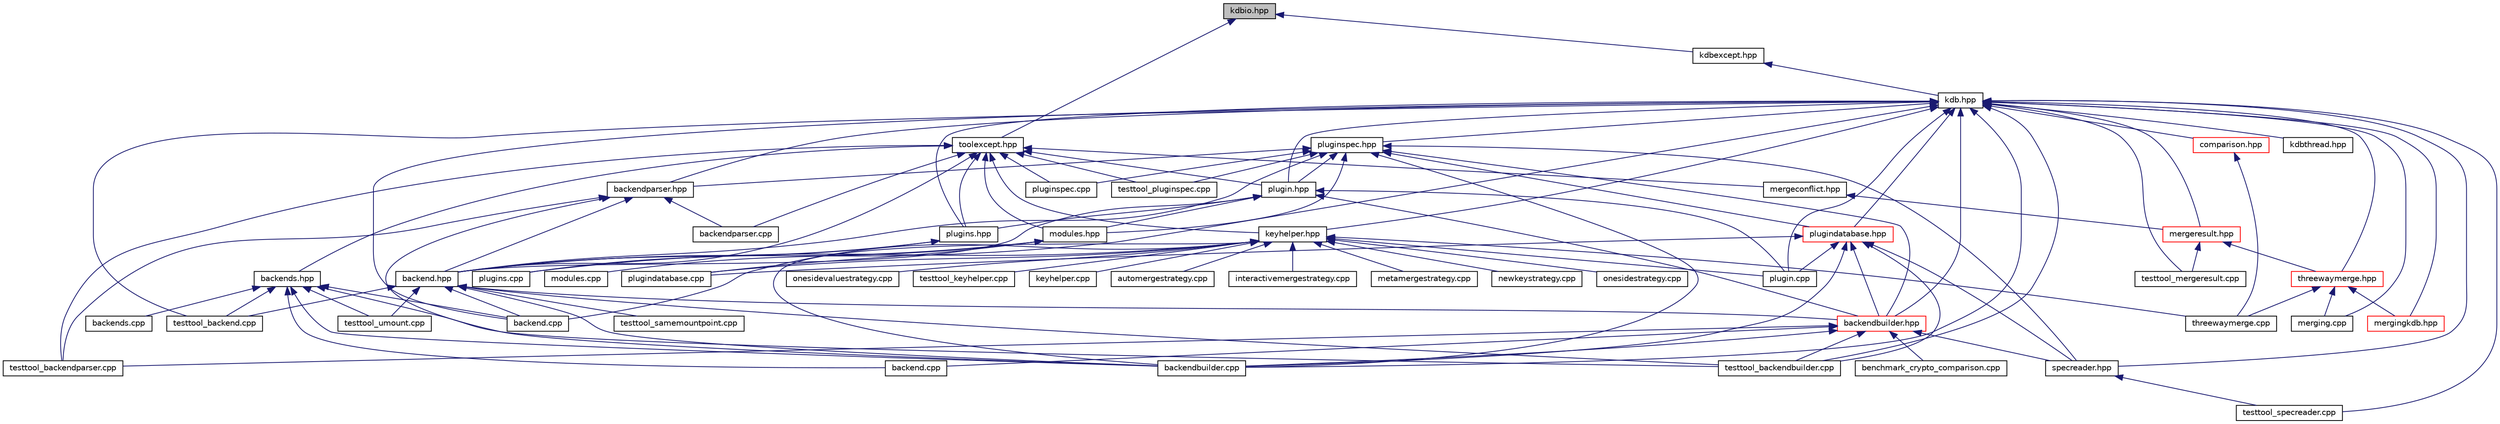 digraph "kdbio.hpp"
{
 // LATEX_PDF_SIZE
  edge [fontname="Helvetica",fontsize="10",labelfontname="Helvetica",labelfontsize="10"];
  node [fontname="Helvetica",fontsize="10",shape=record];
  Node12 [label="kdbio.hpp",height=0.2,width=0.4,color="black", fillcolor="grey75", style="filled", fontcolor="black",tooltip=" "];
  Node12 -> Node13 [dir="back",color="midnightblue",fontsize="10",style="solid"];
  Node13 [label="toolexcept.hpp",height=0.2,width=0.4,color="black", fillcolor="white", style="filled",URL="$toolexcept_8hpp.html",tooltip="Implementation of all exceptions elektratools library might throw."];
  Node13 -> Node14 [dir="back",color="midnightblue",fontsize="10",style="solid"];
  Node14 [label="backend.hpp",height=0.2,width=0.4,color="black", fillcolor="white", style="filled",URL="$backend_8hpp.html",tooltip="Implements a way to deal with a backend."];
  Node14 -> Node15 [dir="back",color="midnightblue",fontsize="10",style="solid"];
  Node15 [label="backendbuilder.hpp",height=0.2,width=0.4,color="red", fillcolor="white", style="filled",URL="$backendbuilder_8hpp.html",tooltip="Implements a way to build backends."];
  Node15 -> Node16 [dir="back",color="midnightblue",fontsize="10",style="solid"];
  Node16 [label="benchmark_crypto_comparison.cpp",height=0.2,width=0.4,color="black", fillcolor="white", style="filled",URL="$benchmark__crypto__comparison_8cpp.html",tooltip="benchmark for comparing the cryptographic providers used in the crypto plugin."];
  Node15 -> Node18 [dir="back",color="midnightblue",fontsize="10",style="solid"];
  Node18 [label="backend.cpp",height=0.2,width=0.4,color="black", fillcolor="white", style="filled",URL="$examples_2backend_8cpp.html",tooltip=" "];
  Node15 -> Node19 [dir="back",color="midnightblue",fontsize="10",style="solid"];
  Node19 [label="specreader.hpp",height=0.2,width=0.4,color="black", fillcolor="white", style="filled",URL="$specreader_8hpp.html",tooltip="Implements a way to read spec for mounting purposes."];
  Node19 -> Node20 [dir="back",color="midnightblue",fontsize="10",style="solid"];
  Node20 [label="testtool_specreader.cpp",height=0.2,width=0.4,color="black", fillcolor="white", style="filled",URL="$testtool__specreader_8cpp.html",tooltip="Tests for the spec readerclass."];
  Node15 -> Node21 [dir="back",color="midnightblue",fontsize="10",style="solid"];
  Node21 [label="backendbuilder.cpp",height=0.2,width=0.4,color="black", fillcolor="white", style="filled",URL="$backendbuilder_8cpp.html",tooltip="Implementation of backend builder."];
  Node15 -> Node22 [dir="back",color="midnightblue",fontsize="10",style="solid"];
  Node22 [label="testtool_backendbuilder.cpp",height=0.2,width=0.4,color="black", fillcolor="white", style="filled",URL="$testtool__backendbuilder_8cpp.html",tooltip="Tests for the Backend builder class."];
  Node15 -> Node23 [dir="back",color="midnightblue",fontsize="10",style="solid"];
  Node23 [label="testtool_backendparser.cpp",height=0.2,width=0.4,color="black", fillcolor="white", style="filled",URL="$testtool__backendparser_8cpp.html",tooltip="Tests for the Backend parser class."];
  Node14 -> Node24 [dir="back",color="midnightblue",fontsize="10",style="solid"];
  Node24 [label="backend.cpp",height=0.2,width=0.4,color="black", fillcolor="white", style="filled",URL="$src_2backend_8cpp.html",tooltip="Implementation of backend."];
  Node14 -> Node21 [dir="back",color="midnightblue",fontsize="10",style="solid"];
  Node14 -> Node25 [dir="back",color="midnightblue",fontsize="10",style="solid"];
  Node25 [label="testtool_backend.cpp",height=0.2,width=0.4,color="black", fillcolor="white", style="filled",URL="$testtool__backend_8cpp.html",tooltip="Tests for the Backend class."];
  Node14 -> Node22 [dir="back",color="midnightblue",fontsize="10",style="solid"];
  Node14 -> Node26 [dir="back",color="midnightblue",fontsize="10",style="solid"];
  Node26 [label="testtool_samemountpoint.cpp",height=0.2,width=0.4,color="black", fillcolor="white", style="filled",URL="$testtool__samemountpoint_8cpp.html",tooltip="Tests for the Backend class."];
  Node14 -> Node27 [dir="back",color="midnightblue",fontsize="10",style="solid"];
  Node27 [label="testtool_umount.cpp",height=0.2,width=0.4,color="black", fillcolor="white", style="filled",URL="$testtool__umount_8cpp.html",tooltip="Tests for the umount."];
  Node13 -> Node28 [dir="back",color="midnightblue",fontsize="10",style="solid"];
  Node28 [label="backends.hpp",height=0.2,width=0.4,color="black", fillcolor="white", style="filled",URL="$backends_8hpp.html",tooltip="Allows one to list all available backends."];
  Node28 -> Node18 [dir="back",color="midnightblue",fontsize="10",style="solid"];
  Node28 -> Node24 [dir="back",color="midnightblue",fontsize="10",style="solid"];
  Node28 -> Node21 [dir="back",color="midnightblue",fontsize="10",style="solid"];
  Node28 -> Node29 [dir="back",color="midnightblue",fontsize="10",style="solid"];
  Node29 [label="backends.cpp",height=0.2,width=0.4,color="black", fillcolor="white", style="filled",URL="$backends_8cpp.html",tooltip=" "];
  Node28 -> Node25 [dir="back",color="midnightblue",fontsize="10",style="solid"];
  Node28 -> Node22 [dir="back",color="midnightblue",fontsize="10",style="solid"];
  Node28 -> Node27 [dir="back",color="midnightblue",fontsize="10",style="solid"];
  Node13 -> Node30 [dir="back",color="midnightblue",fontsize="10",style="solid"];
  Node30 [label="keyhelper.hpp",height=0.2,width=0.4,color="black", fillcolor="white", style="filled",URL="$keyhelper_8hpp.html",tooltip="Key helper functions."];
  Node30 -> Node24 [dir="back",color="midnightblue",fontsize="10",style="solid"];
  Node30 -> Node21 [dir="back",color="midnightblue",fontsize="10",style="solid"];
  Node30 -> Node31 [dir="back",color="midnightblue",fontsize="10",style="solid"];
  Node31 [label="keyhelper.cpp",height=0.2,width=0.4,color="black", fillcolor="white", style="filled",URL="$keyhelper_8cpp.html",tooltip="Key helper functions."];
  Node30 -> Node32 [dir="back",color="midnightblue",fontsize="10",style="solid"];
  Node32 [label="automergestrategy.cpp",height=0.2,width=0.4,color="black", fillcolor="white", style="filled",URL="$automergestrategy_8cpp.html",tooltip="Implementation of AutoMergeStrategy."];
  Node30 -> Node33 [dir="back",color="midnightblue",fontsize="10",style="solid"];
  Node33 [label="interactivemergestrategy.cpp",height=0.2,width=0.4,color="black", fillcolor="white", style="filled",URL="$interactivemergestrategy_8cpp.html",tooltip="Implementation of InteractiveMergeStrategy."];
  Node30 -> Node34 [dir="back",color="midnightblue",fontsize="10",style="solid"];
  Node34 [label="metamergestrategy.cpp",height=0.2,width=0.4,color="black", fillcolor="white", style="filled",URL="$metamergestrategy_8cpp.html",tooltip="Implementation of MetaMergeStrategy."];
  Node30 -> Node35 [dir="back",color="midnightblue",fontsize="10",style="solid"];
  Node35 [label="newkeystrategy.cpp",height=0.2,width=0.4,color="black", fillcolor="white", style="filled",URL="$newkeystrategy_8cpp.html",tooltip="Implementation of OneSideStrategy."];
  Node30 -> Node36 [dir="back",color="midnightblue",fontsize="10",style="solid"];
  Node36 [label="onesidestrategy.cpp",height=0.2,width=0.4,color="black", fillcolor="white", style="filled",URL="$onesidestrategy_8cpp.html",tooltip="Implementation of OneSideStrategy."];
  Node30 -> Node37 [dir="back",color="midnightblue",fontsize="10",style="solid"];
  Node37 [label="onesidevaluestrategy.cpp",height=0.2,width=0.4,color="black", fillcolor="white", style="filled",URL="$onesidevaluestrategy_8cpp.html",tooltip="Implementation of OneSideStrategy."];
  Node30 -> Node38 [dir="back",color="midnightblue",fontsize="10",style="solid"];
  Node38 [label="threewaymerge.cpp",height=0.2,width=0.4,color="black", fillcolor="white", style="filled",URL="$threewaymerge_8cpp.html",tooltip="Implementation of ThreeWayMerge."];
  Node30 -> Node39 [dir="back",color="midnightblue",fontsize="10",style="solid"];
  Node39 [label="plugin.cpp",height=0.2,width=0.4,color="black", fillcolor="white", style="filled",URL="$plugin_8cpp.html",tooltip="Implementation of plugin."];
  Node30 -> Node40 [dir="back",color="midnightblue",fontsize="10",style="solid"];
  Node40 [label="plugindatabase.cpp",height=0.2,width=0.4,color="black", fillcolor="white", style="filled",URL="$plugindatabase_8cpp.html",tooltip="Implementation of PluginDatabase(s)"];
  Node30 -> Node41 [dir="back",color="midnightblue",fontsize="10",style="solid"];
  Node41 [label="plugins.cpp",height=0.2,width=0.4,color="black", fillcolor="white", style="filled",URL="$plugins_8cpp.html",tooltip="Implementation of set/get/error plugins."];
  Node30 -> Node42 [dir="back",color="midnightblue",fontsize="10",style="solid"];
  Node42 [label="testtool_keyhelper.cpp",height=0.2,width=0.4,color="black", fillcolor="white", style="filled",URL="$testtool__keyhelper_8cpp.html",tooltip="Tests for the key helper."];
  Node13 -> Node43 [dir="back",color="midnightblue",fontsize="10",style="solid"];
  Node43 [label="mergeconflict.hpp",height=0.2,width=0.4,color="black", fillcolor="white", style="filled",URL="$mergeconflict_8hpp.html",tooltip="Models a merge conflict."];
  Node43 -> Node44 [dir="back",color="midnightblue",fontsize="10",style="solid"];
  Node44 [label="mergeresult.hpp",height=0.2,width=0.4,color="red", fillcolor="white", style="filled",URL="$mergeresult_8hpp.html",tooltip="Class modelling the result of a three way merge."];
  Node44 -> Node60 [dir="back",color="midnightblue",fontsize="10",style="solid"];
  Node60 [label="threewaymerge.hpp",height=0.2,width=0.4,color="red", fillcolor="white", style="filled",URL="$threewaymerge_8hpp.html",tooltip="Implements a way to build and deal with a backend."];
  Node60 -> Node61 [dir="back",color="midnightblue",fontsize="10",style="solid"];
  Node61 [label="merging.cpp",height=0.2,width=0.4,color="black", fillcolor="white", style="filled",URL="$merging_8cpp.html",tooltip=" "];
  Node60 -> Node68 [dir="back",color="midnightblue",fontsize="10",style="solid"];
  Node68 [label="mergingkdb.hpp",height=0.2,width=0.4,color="red", fillcolor="white", style="filled",URL="$mergingkdb_8hpp.html",tooltip=" "];
  Node60 -> Node38 [dir="back",color="midnightblue",fontsize="10",style="solid"];
  Node44 -> Node74 [dir="back",color="midnightblue",fontsize="10",style="solid"];
  Node74 [label="testtool_mergeresult.cpp",height=0.2,width=0.4,color="black", fillcolor="white", style="filled",URL="$testtool__mergeresult_8cpp.html",tooltip="Tests for the Mergeresult class."];
  Node13 -> Node75 [dir="back",color="midnightblue",fontsize="10",style="solid"];
  Node75 [label="modules.hpp",height=0.2,width=0.4,color="black", fillcolor="white", style="filled",URL="$modules_8hpp.html",tooltip="Allows one to load plugins."];
  Node75 -> Node14 [dir="back",color="midnightblue",fontsize="10",style="solid"];
  Node75 -> Node76 [dir="back",color="midnightblue",fontsize="10",style="solid"];
  Node76 [label="modules.cpp",height=0.2,width=0.4,color="black", fillcolor="white", style="filled",URL="$modules_8cpp.html",tooltip="Implementation of module loading."];
  Node75 -> Node40 [dir="back",color="midnightblue",fontsize="10",style="solid"];
  Node13 -> Node77 [dir="back",color="midnightblue",fontsize="10",style="solid"];
  Node77 [label="plugin.hpp",height=0.2,width=0.4,color="black", fillcolor="white", style="filled",URL="$plugin_8hpp.html",tooltip="Header file of plugin."];
  Node77 -> Node14 [dir="back",color="midnightblue",fontsize="10",style="solid"];
  Node77 -> Node15 [dir="back",color="midnightblue",fontsize="10",style="solid"];
  Node77 -> Node75 [dir="back",color="midnightblue",fontsize="10",style="solid"];
  Node77 -> Node78 [dir="back",color="midnightblue",fontsize="10",style="solid"];
  Node78 [label="plugins.hpp",height=0.2,width=0.4,color="black", fillcolor="white", style="filled",URL="$plugins_8hpp.html",tooltip="Implementation of get/set and error plugins."];
  Node78 -> Node14 [dir="back",color="midnightblue",fontsize="10",style="solid"];
  Node78 -> Node41 [dir="back",color="midnightblue",fontsize="10",style="solid"];
  Node77 -> Node39 [dir="back",color="midnightblue",fontsize="10",style="solid"];
  Node13 -> Node78 [dir="back",color="midnightblue",fontsize="10",style="solid"];
  Node13 -> Node79 [dir="back",color="midnightblue",fontsize="10",style="solid"];
  Node79 [label="backendparser.cpp",height=0.2,width=0.4,color="black", fillcolor="white", style="filled",URL="$backendparser_8cpp.html",tooltip="Tests for the Backend parser class."];
  Node13 -> Node80 [dir="back",color="midnightblue",fontsize="10",style="solid"];
  Node80 [label="pluginspec.cpp",height=0.2,width=0.4,color="black", fillcolor="white", style="filled",URL="$pluginspec_8cpp.html",tooltip="Implementation of plugin spec."];
  Node13 -> Node23 [dir="back",color="midnightblue",fontsize="10",style="solid"];
  Node13 -> Node81 [dir="back",color="midnightblue",fontsize="10",style="solid"];
  Node81 [label="testtool_pluginspec.cpp",height=0.2,width=0.4,color="black", fillcolor="white", style="filled",URL="$testtool__pluginspec_8cpp.html",tooltip="Tests for the pluginspec class."];
  Node12 -> Node82 [dir="back",color="midnightblue",fontsize="10",style="solid"];
  Node82 [label="kdbexcept.hpp",height=0.2,width=0.4,color="black", fillcolor="white", style="filled",URL="$kdbexcept_8hpp.html",tooltip=" "];
  Node82 -> Node83 [dir="back",color="midnightblue",fontsize="10",style="solid"];
  Node83 [label="kdb.hpp",height=0.2,width=0.4,color="black", fillcolor="white", style="filled",URL="$kdb_8hpp.html",tooltip=" "];
  Node83 -> Node61 [dir="back",color="midnightblue",fontsize="10",style="solid"];
  Node83 -> Node14 [dir="back",color="midnightblue",fontsize="10",style="solid"];
  Node83 -> Node15 [dir="back",color="midnightblue",fontsize="10",style="solid"];
  Node83 -> Node84 [dir="back",color="midnightblue",fontsize="10",style="solid"];
  Node84 [label="backendparser.hpp",height=0.2,width=0.4,color="black", fillcolor="white", style="filled",URL="$backendparser_8hpp.html",tooltip="Implements ways to parse backends."];
  Node84 -> Node14 [dir="back",color="midnightblue",fontsize="10",style="solid"];
  Node84 -> Node21 [dir="back",color="midnightblue",fontsize="10",style="solid"];
  Node84 -> Node79 [dir="back",color="midnightblue",fontsize="10",style="solid"];
  Node84 -> Node23 [dir="back",color="midnightblue",fontsize="10",style="solid"];
  Node83 -> Node85 [dir="back",color="midnightblue",fontsize="10",style="solid"];
  Node85 [label="comparison.hpp",height=0.2,width=0.4,color="red", fillcolor="white", style="filled",URL="$comparison_8hpp.html",tooltip="Comparison helper functions."];
  Node85 -> Node38 [dir="back",color="midnightblue",fontsize="10",style="solid"];
  Node83 -> Node30 [dir="back",color="midnightblue",fontsize="10",style="solid"];
  Node83 -> Node44 [dir="back",color="midnightblue",fontsize="10",style="solid"];
  Node83 -> Node68 [dir="back",color="midnightblue",fontsize="10",style="solid"];
  Node83 -> Node60 [dir="back",color="midnightblue",fontsize="10",style="solid"];
  Node83 -> Node77 [dir="back",color="midnightblue",fontsize="10",style="solid"];
  Node83 -> Node88 [dir="back",color="midnightblue",fontsize="10",style="solid"];
  Node88 [label="plugindatabase.hpp",height=0.2,width=0.4,color="red", fillcolor="white", style="filled",URL="$plugindatabase_8hpp.html",tooltip="Interface to all plugins."];
  Node88 -> Node15 [dir="back",color="midnightblue",fontsize="10",style="solid"];
  Node88 -> Node19 [dir="back",color="midnightblue",fontsize="10",style="solid"];
  Node88 -> Node21 [dir="back",color="midnightblue",fontsize="10",style="solid"];
  Node88 -> Node39 [dir="back",color="midnightblue",fontsize="10",style="solid"];
  Node88 -> Node40 [dir="back",color="midnightblue",fontsize="10",style="solid"];
  Node88 -> Node22 [dir="back",color="midnightblue",fontsize="10",style="solid"];
  Node83 -> Node78 [dir="back",color="midnightblue",fontsize="10",style="solid"];
  Node83 -> Node90 [dir="back",color="midnightblue",fontsize="10",style="solid"];
  Node90 [label="pluginspec.hpp",height=0.2,width=0.4,color="black", fillcolor="white", style="filled",URL="$pluginspec_8hpp.html",tooltip="Interface to specify which plugin is meant."];
  Node90 -> Node14 [dir="back",color="midnightblue",fontsize="10",style="solid"];
  Node90 -> Node15 [dir="back",color="midnightblue",fontsize="10",style="solid"];
  Node90 -> Node84 [dir="back",color="midnightblue",fontsize="10",style="solid"];
  Node90 -> Node75 [dir="back",color="midnightblue",fontsize="10",style="solid"];
  Node90 -> Node77 [dir="back",color="midnightblue",fontsize="10",style="solid"];
  Node90 -> Node88 [dir="back",color="midnightblue",fontsize="10",style="solid"];
  Node90 -> Node19 [dir="back",color="midnightblue",fontsize="10",style="solid"];
  Node90 -> Node21 [dir="back",color="midnightblue",fontsize="10",style="solid"];
  Node90 -> Node80 [dir="back",color="midnightblue",fontsize="10",style="solid"];
  Node90 -> Node81 [dir="back",color="midnightblue",fontsize="10",style="solid"];
  Node83 -> Node19 [dir="back",color="midnightblue",fontsize="10",style="solid"];
  Node83 -> Node24 [dir="back",color="midnightblue",fontsize="10",style="solid"];
  Node83 -> Node21 [dir="back",color="midnightblue",fontsize="10",style="solid"];
  Node83 -> Node39 [dir="back",color="midnightblue",fontsize="10",style="solid"];
  Node83 -> Node25 [dir="back",color="midnightblue",fontsize="10",style="solid"];
  Node83 -> Node22 [dir="back",color="midnightblue",fontsize="10",style="solid"];
  Node83 -> Node74 [dir="back",color="midnightblue",fontsize="10",style="solid"];
  Node83 -> Node20 [dir="back",color="midnightblue",fontsize="10",style="solid"];
  Node83 -> Node91 [dir="back",color="midnightblue",fontsize="10",style="solid"];
  Node91 [label="kdbthread.hpp",height=0.2,width=0.4,color="black", fillcolor="white", style="filled",URL="$kdbthread_8hpp.html",tooltip=" "];
}
